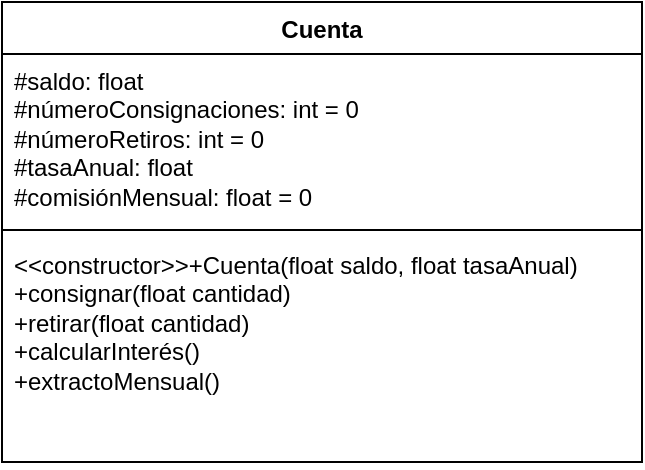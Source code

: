 <mxfile version="27.0.6">
  <diagram name="Página-1" id="KQsrEmijEbMgjs4g3RlA">
    <mxGraphModel dx="867" dy="209" grid="1" gridSize="10" guides="1" tooltips="1" connect="1" arrows="1" fold="1" page="1" pageScale="1" pageWidth="827" pageHeight="1169" math="0" shadow="0">
      <root>
        <mxCell id="0" />
        <mxCell id="1" parent="0" />
        <mxCell id="j0OqBsVxtlCFyyd33KA1-1" value="Cuenta" style="swimlane;fontStyle=1;align=center;verticalAlign=top;childLayout=stackLayout;horizontal=1;startSize=26;horizontalStack=0;resizeParent=1;resizeParentMax=0;resizeLast=0;collapsible=1;marginBottom=0;whiteSpace=wrap;html=1;" parent="1" vertex="1">
          <mxGeometry x="110" y="170" width="320" height="230" as="geometry" />
        </mxCell>
        <mxCell id="j0OqBsVxtlCFyyd33KA1-2" value="#saldo: float&lt;div&gt;#númeroConsignaciones: int = 0&lt;/div&gt;&lt;div&gt;#númeroRetiros: int = 0&lt;/div&gt;&lt;div&gt;#tasaAnual: float&lt;/div&gt;&lt;div&gt;#comisiónMensual: float = 0&lt;/div&gt;&lt;div&gt;&lt;br&gt;&lt;/div&gt;" style="text;strokeColor=none;fillColor=none;align=left;verticalAlign=top;spacingLeft=4;spacingRight=4;overflow=hidden;rotatable=0;points=[[0,0.5],[1,0.5]];portConstraint=eastwest;whiteSpace=wrap;html=1;" parent="j0OqBsVxtlCFyyd33KA1-1" vertex="1">
          <mxGeometry y="26" width="320" height="84" as="geometry" />
        </mxCell>
        <mxCell id="j0OqBsVxtlCFyyd33KA1-3" value="" style="line;strokeWidth=1;fillColor=none;align=left;verticalAlign=middle;spacingTop=-1;spacingLeft=3;spacingRight=3;rotatable=0;labelPosition=right;points=[];portConstraint=eastwest;strokeColor=inherit;" parent="j0OqBsVxtlCFyyd33KA1-1" vertex="1">
          <mxGeometry y="110" width="320" height="8" as="geometry" />
        </mxCell>
        <mxCell id="j0OqBsVxtlCFyyd33KA1-4" value="&amp;lt;&amp;lt;constructor&amp;gt;&amp;gt;+Cuenta(float saldo, float tasaAnual)&lt;div&gt;+consignar(float cantidad)&lt;/div&gt;&lt;div&gt;+retirar(float cantidad)&lt;/div&gt;&lt;div&gt;+calcularInterés()&lt;/div&gt;&lt;div&gt;+extractoMensual()&lt;/div&gt;&lt;div&gt;&lt;br&gt;&lt;/div&gt;&lt;div&gt;&lt;br&gt;&lt;/div&gt;" style="text;strokeColor=none;fillColor=none;align=left;verticalAlign=top;spacingLeft=4;spacingRight=4;overflow=hidden;rotatable=0;points=[[0,0.5],[1,0.5]];portConstraint=eastwest;whiteSpace=wrap;html=1;" parent="j0OqBsVxtlCFyyd33KA1-1" vertex="1">
          <mxGeometry y="118" width="320" height="112" as="geometry" />
        </mxCell>
      </root>
    </mxGraphModel>
  </diagram>
</mxfile>
